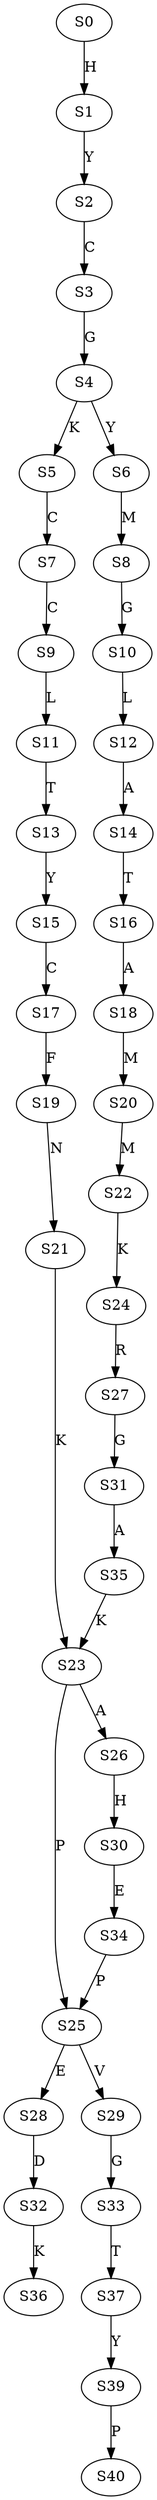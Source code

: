 strict digraph  {
	S0 -> S1 [ label = H ];
	S1 -> S2 [ label = Y ];
	S2 -> S3 [ label = C ];
	S3 -> S4 [ label = G ];
	S4 -> S5 [ label = K ];
	S4 -> S6 [ label = Y ];
	S5 -> S7 [ label = C ];
	S6 -> S8 [ label = M ];
	S7 -> S9 [ label = C ];
	S8 -> S10 [ label = G ];
	S9 -> S11 [ label = L ];
	S10 -> S12 [ label = L ];
	S11 -> S13 [ label = T ];
	S12 -> S14 [ label = A ];
	S13 -> S15 [ label = Y ];
	S14 -> S16 [ label = T ];
	S15 -> S17 [ label = C ];
	S16 -> S18 [ label = A ];
	S17 -> S19 [ label = F ];
	S18 -> S20 [ label = M ];
	S19 -> S21 [ label = N ];
	S20 -> S22 [ label = M ];
	S21 -> S23 [ label = K ];
	S22 -> S24 [ label = K ];
	S23 -> S25 [ label = P ];
	S23 -> S26 [ label = A ];
	S24 -> S27 [ label = R ];
	S25 -> S28 [ label = E ];
	S25 -> S29 [ label = V ];
	S26 -> S30 [ label = H ];
	S27 -> S31 [ label = G ];
	S28 -> S32 [ label = D ];
	S29 -> S33 [ label = G ];
	S30 -> S34 [ label = E ];
	S31 -> S35 [ label = A ];
	S32 -> S36 [ label = K ];
	S33 -> S37 [ label = T ];
	S34 -> S25 [ label = P ];
	S35 -> S23 [ label = K ];
	S37 -> S39 [ label = Y ];
	S39 -> S40 [ label = P ];
}
